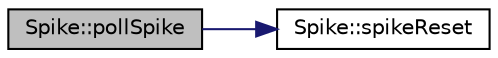 digraph "Spike::pollSpike"
{
  edge [fontname="Helvetica",fontsize="10",labelfontname="Helvetica",labelfontsize="10"];
  node [fontname="Helvetica",fontsize="10",shape=record];
  rankdir="LR";
  Node1 [label="Spike::pollSpike",height=0.2,width=0.4,color="black", fillcolor="grey75", style="filled", fontcolor="black"];
  Node1 -> Node2 [color="midnightblue",fontsize="10",style="solid",fontname="Helvetica"];
  Node2 [label="Spike::spikeReset",height=0.2,width=0.4,color="black", fillcolor="white", style="filled",URL="$class_spike.html#ad347a43283097d69751ab8835c509d83"];
}
